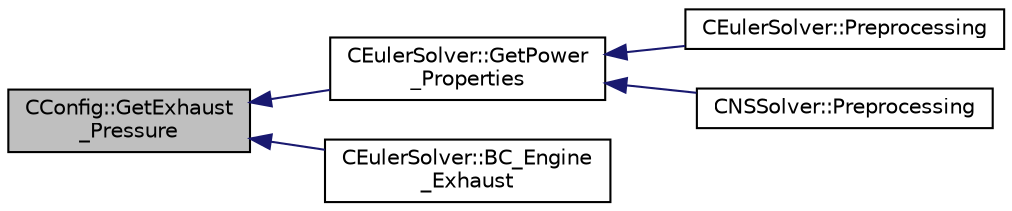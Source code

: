 digraph "CConfig::GetExhaust_Pressure"
{
  edge [fontname="Helvetica",fontsize="10",labelfontname="Helvetica",labelfontsize="10"];
  node [fontname="Helvetica",fontsize="10",shape=record];
  rankdir="LR";
  Node2894 [label="CConfig::GetExhaust\l_Pressure",height=0.2,width=0.4,color="black", fillcolor="grey75", style="filled", fontcolor="black"];
  Node2894 -> Node2895 [dir="back",color="midnightblue",fontsize="10",style="solid",fontname="Helvetica"];
  Node2895 [label="CEulerSolver::GetPower\l_Properties",height=0.2,width=0.4,color="black", fillcolor="white", style="filled",URL="$class_c_euler_solver.html#ad8b538a82e5a7a7e3903ec29954b1d07",tooltip="Compute the Fan face Mach number. "];
  Node2895 -> Node2896 [dir="back",color="midnightblue",fontsize="10",style="solid",fontname="Helvetica"];
  Node2896 [label="CEulerSolver::Preprocessing",height=0.2,width=0.4,color="black", fillcolor="white", style="filled",URL="$class_c_euler_solver.html#a8b89e1bfce33284c2d8f5f00f82f3f3f",tooltip="Compute primitive variables and their gradients. "];
  Node2895 -> Node2897 [dir="back",color="midnightblue",fontsize="10",style="solid",fontname="Helvetica"];
  Node2897 [label="CNSSolver::Preprocessing",height=0.2,width=0.4,color="black", fillcolor="white", style="filled",URL="$class_c_n_s_solver.html#a028c83d18cf8520dff2f9628d8a04e4b",tooltip="Restart residual and compute gradients. "];
  Node2894 -> Node2898 [dir="back",color="midnightblue",fontsize="10",style="solid",fontname="Helvetica"];
  Node2898 [label="CEulerSolver::BC_Engine\l_Exhaust",height=0.2,width=0.4,color="black", fillcolor="white", style="filled",URL="$class_c_euler_solver.html#a423f40edc79091baa43bda1fdbd2575c",tooltip="Impose the ancelle exhaust boundary condition. "];
}
